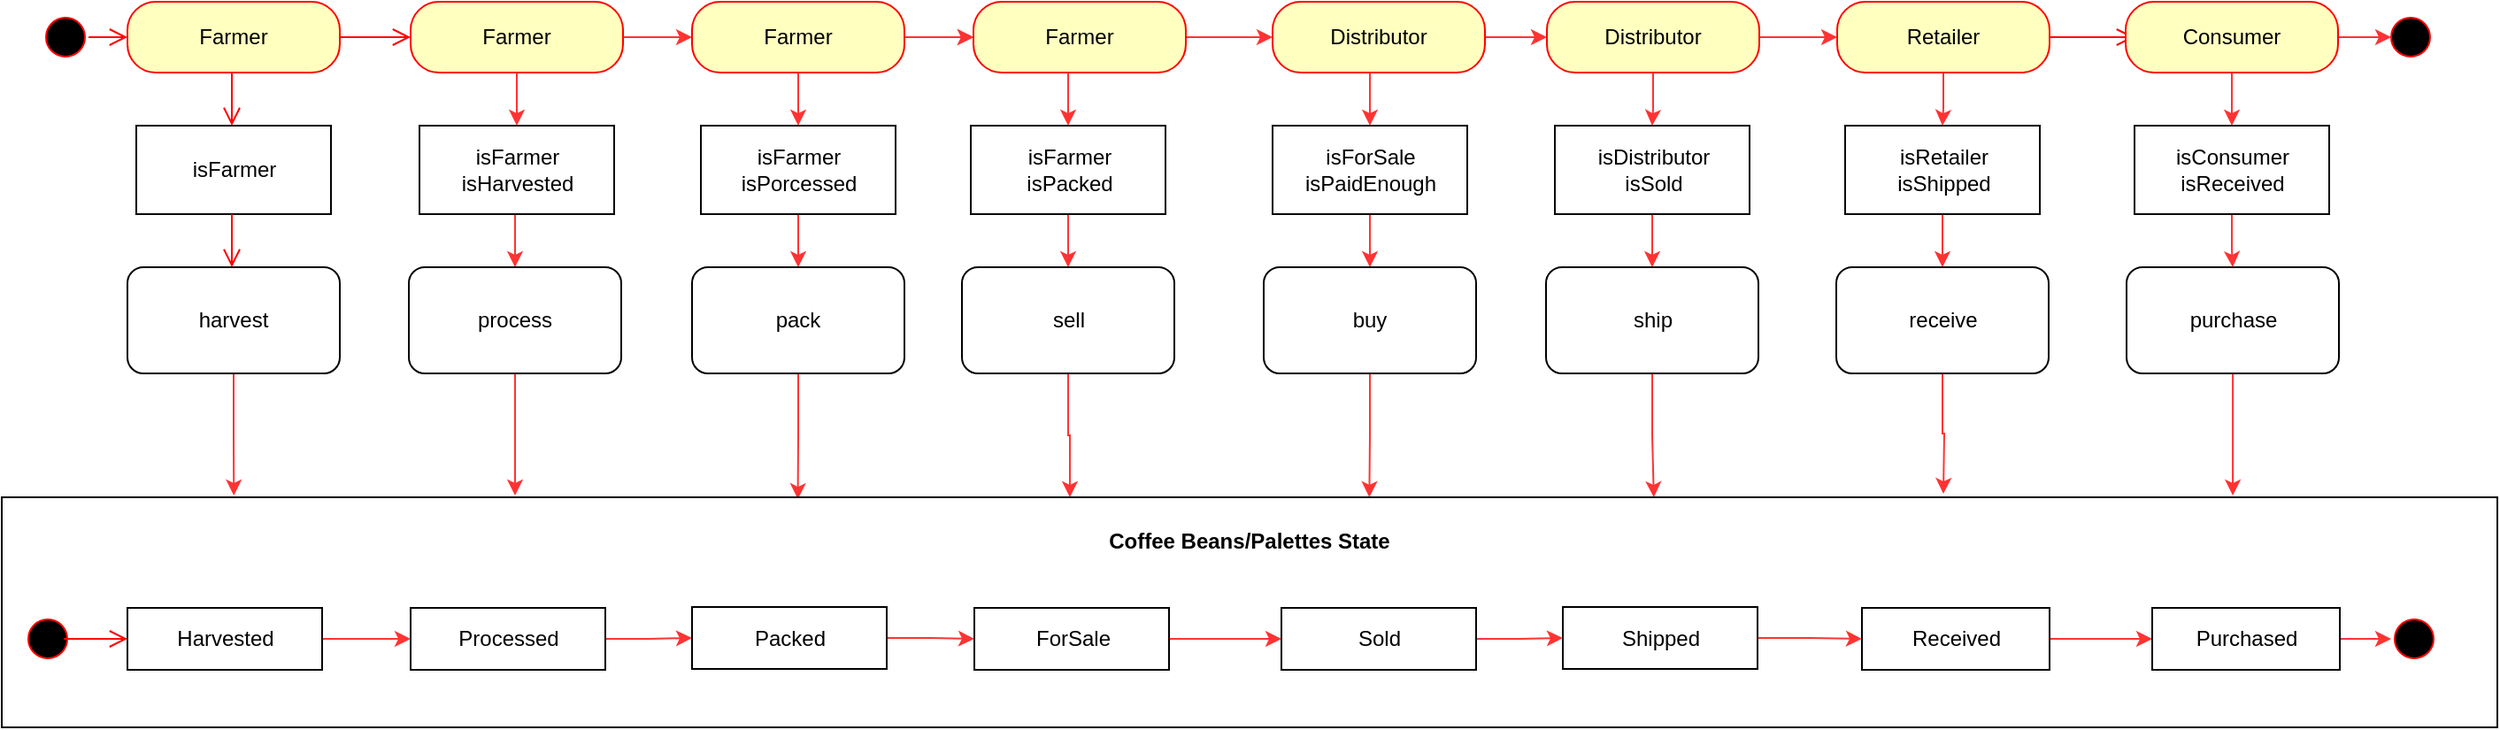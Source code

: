 <mxfile version="10.6.1" type="device"><diagram id="Rg_nst_ymNyON71BbgSy" name="Page-1"><mxGraphModel dx="737" dy="478" grid="1" gridSize="10" guides="1" tooltips="1" connect="1" arrows="1" fold="1" page="1" pageScale="1" pageWidth="850" pageHeight="1100" math="0" shadow="0"><root><mxCell id="0"/><mxCell id="1" parent="0"/><mxCell id="Gx8uvBNxCwBHwCi8qTci-1" value="" style="ellipse;html=1;shape=startState;fillColor=#000000;strokeColor=#ff0000;" parent="1" vertex="1"><mxGeometry x="41" y="25" width="30" height="30" as="geometry"/></mxCell><mxCell id="Gx8uvBNxCwBHwCi8qTci-2" value="" style="edgeStyle=orthogonalEdgeStyle;html=1;verticalAlign=bottom;endArrow=open;endSize=8;strokeColor=#ff0000;" parent="1" edge="1"><mxGeometry relative="1" as="geometry"><mxPoint x="91" y="40" as="targetPoint"/><mxPoint x="69" y="40" as="sourcePoint"/></mxGeometry></mxCell><mxCell id="Gx8uvBNxCwBHwCi8qTci-3" value="Farmer" style="rounded=1;whiteSpace=wrap;html=1;arcSize=40;fontColor=#000000;fillColor=#ffffc0;strokeColor=#ff0000;" parent="1" vertex="1"><mxGeometry x="91" y="20" width="120" height="40" as="geometry"/></mxCell><mxCell id="Gx8uvBNxCwBHwCi8qTci-4" value="" style="edgeStyle=orthogonalEdgeStyle;html=1;verticalAlign=bottom;endArrow=open;endSize=8;strokeColor=#ff0000;exitX=1;exitY=0.5;exitDx=0;exitDy=0;" parent="1" source="Gx8uvBNxCwBHwCi8qTci-3" edge="1"><mxGeometry relative="1" as="geometry"><mxPoint x="251" y="40" as="targetPoint"/></mxGeometry></mxCell><mxCell id="Gx8uvBNxCwBHwCi8qTci-76" style="edgeStyle=orthogonalEdgeStyle;rounded=0;orthogonalLoop=1;jettySize=auto;html=1;exitX=0.5;exitY=1;exitDx=0;exitDy=0;entryX=0.5;entryY=0;entryDx=0;entryDy=0;strokeColor=#FF3333;" parent="1" source="Gx8uvBNxCwBHwCi8qTci-6" target="Gx8uvBNxCwBHwCi8qTci-13" edge="1"><mxGeometry relative="1" as="geometry"/></mxCell><mxCell id="Gx8uvBNxCwBHwCi8qTci-116" value="" style="edgeStyle=orthogonalEdgeStyle;rounded=0;orthogonalLoop=1;jettySize=auto;html=1;strokeColor=#FF3333;" parent="1" source="Gx8uvBNxCwBHwCi8qTci-6" target="Gx8uvBNxCwBHwCi8qTci-7" edge="1"><mxGeometry relative="1" as="geometry"/></mxCell><mxCell id="Gx8uvBNxCwBHwCi8qTci-6" value="Farmer" style="rounded=1;whiteSpace=wrap;html=1;arcSize=40;fontColor=#000000;fillColor=#ffffc0;strokeColor=#ff0000;" parent="1" vertex="1"><mxGeometry x="251" y="20" width="120" height="40" as="geometry"/></mxCell><mxCell id="Gx8uvBNxCwBHwCi8qTci-79" style="edgeStyle=orthogonalEdgeStyle;rounded=0;orthogonalLoop=1;jettySize=auto;html=1;exitX=0.5;exitY=1;exitDx=0;exitDy=0;entryX=0.5;entryY=0;entryDx=0;entryDy=0;strokeColor=#FF3333;" parent="1" source="Gx8uvBNxCwBHwCi8qTci-7" target="Gx8uvBNxCwBHwCi8qTci-14" edge="1"><mxGeometry relative="1" as="geometry"/></mxCell><mxCell id="Gx8uvBNxCwBHwCi8qTci-117" value="" style="edgeStyle=orthogonalEdgeStyle;rounded=0;orthogonalLoop=1;jettySize=auto;html=1;strokeColor=#FF3333;" parent="1" source="Gx8uvBNxCwBHwCi8qTci-7" target="Gx8uvBNxCwBHwCi8qTci-8" edge="1"><mxGeometry relative="1" as="geometry"/></mxCell><mxCell id="uoguiZGPYAWccvIMBLST-11" value="" style="edgeStyle=orthogonalEdgeStyle;rounded=0;orthogonalLoop=1;jettySize=auto;html=1;strokeColor=#FF3333;" edge="1" parent="1" source="Gx8uvBNxCwBHwCi8qTci-7" target="Gx8uvBNxCwBHwCi8qTci-8"><mxGeometry relative="1" as="geometry"/></mxCell><mxCell id="Gx8uvBNxCwBHwCi8qTci-7" value="Farmer" style="rounded=1;whiteSpace=wrap;html=1;arcSize=40;fontColor=#000000;fillColor=#ffffc0;strokeColor=#ff0000;" parent="1" vertex="1"><mxGeometry x="410" y="20" width="120" height="40" as="geometry"/></mxCell><mxCell id="Gx8uvBNxCwBHwCi8qTci-82" style="edgeStyle=orthogonalEdgeStyle;rounded=0;orthogonalLoop=1;jettySize=auto;html=1;exitX=0.5;exitY=1;exitDx=0;exitDy=0;entryX=0.5;entryY=0;entryDx=0;entryDy=0;strokeColor=#FF3333;" parent="1" source="Gx8uvBNxCwBHwCi8qTci-8" target="Gx8uvBNxCwBHwCi8qTci-16" edge="1"><mxGeometry relative="1" as="geometry"/></mxCell><mxCell id="Gx8uvBNxCwBHwCi8qTci-118" value="" style="edgeStyle=orthogonalEdgeStyle;rounded=0;orthogonalLoop=1;jettySize=auto;html=1;strokeColor=#FF3333;" parent="1" source="Gx8uvBNxCwBHwCi8qTci-8" target="Gx8uvBNxCwBHwCi8qTci-9" edge="1"><mxGeometry relative="1" as="geometry"/></mxCell><mxCell id="Gx8uvBNxCwBHwCi8qTci-8" value="Farmer" style="rounded=1;whiteSpace=wrap;html=1;arcSize=40;fontColor=#000000;fillColor=#ffffc0;strokeColor=#ff0000;" parent="1" vertex="1"><mxGeometry x="569" y="20" width="120" height="40" as="geometry"/></mxCell><mxCell id="Gx8uvBNxCwBHwCi8qTci-86" style="edgeStyle=orthogonalEdgeStyle;rounded=0;orthogonalLoop=1;jettySize=auto;html=1;exitX=0.5;exitY=1;exitDx=0;exitDy=0;entryX=0.5;entryY=0;entryDx=0;entryDy=0;strokeColor=#FF3333;" parent="1" source="Gx8uvBNxCwBHwCi8qTci-9" target="Gx8uvBNxCwBHwCi8qTci-17" edge="1"><mxGeometry relative="1" as="geometry"/></mxCell><mxCell id="Gx8uvBNxCwBHwCi8qTci-119" value="" style="edgeStyle=orthogonalEdgeStyle;rounded=0;orthogonalLoop=1;jettySize=auto;html=1;strokeColor=#FF3333;" parent="1" source="Gx8uvBNxCwBHwCi8qTci-9" target="Gx8uvBNxCwBHwCi8qTci-10" edge="1"><mxGeometry relative="1" as="geometry"/></mxCell><mxCell id="Gx8uvBNxCwBHwCi8qTci-9" value="Distributor" style="rounded=1;whiteSpace=wrap;html=1;arcSize=40;fontColor=#000000;fillColor=#ffffc0;strokeColor=#ff0000;" parent="1" vertex="1"><mxGeometry x="738" y="20" width="120" height="40" as="geometry"/></mxCell><mxCell id="Gx8uvBNxCwBHwCi8qTci-120" value="" style="edgeStyle=orthogonalEdgeStyle;rounded=0;orthogonalLoop=1;jettySize=auto;html=1;strokeColor=#FF3333;" parent="1" source="Gx8uvBNxCwBHwCi8qTci-10" target="Gx8uvBNxCwBHwCi8qTci-11" edge="1"><mxGeometry relative="1" as="geometry"/></mxCell><mxCell id="Gx8uvBNxCwBHwCi8qTci-127" value="" style="edgeStyle=orthogonalEdgeStyle;rounded=0;orthogonalLoop=1;jettySize=auto;html=1;strokeColor=#FF3333;" parent="1" source="Gx8uvBNxCwBHwCi8qTci-10" target="Gx8uvBNxCwBHwCi8qTci-18" edge="1"><mxGeometry relative="1" as="geometry"/></mxCell><mxCell id="Gx8uvBNxCwBHwCi8qTci-10" value="Distributor" style="rounded=1;whiteSpace=wrap;html=1;arcSize=40;fontColor=#000000;fillColor=#ffffc0;strokeColor=#ff0000;" parent="1" vertex="1"><mxGeometry x="893" y="20" width="120" height="40" as="geometry"/></mxCell><mxCell id="Gx8uvBNxCwBHwCi8qTci-128" value="" style="edgeStyle=orthogonalEdgeStyle;rounded=0;orthogonalLoop=1;jettySize=auto;html=1;strokeColor=#FF3333;" parent="1" source="Gx8uvBNxCwBHwCi8qTci-11" target="Gx8uvBNxCwBHwCi8qTci-19" edge="1"><mxGeometry relative="1" as="geometry"/></mxCell><mxCell id="Gx8uvBNxCwBHwCi8qTci-11" value="Retailer" style="rounded=1;whiteSpace=wrap;html=1;arcSize=40;fontColor=#000000;fillColor=#ffffc0;strokeColor=#ff0000;" parent="1" vertex="1"><mxGeometry x="1057" y="20" width="120" height="40" as="geometry"/></mxCell><mxCell id="Gx8uvBNxCwBHwCi8qTci-12" value="isFarmer" style="html=1;" parent="1" vertex="1"><mxGeometry x="96" y="90" width="110" height="50" as="geometry"/></mxCell><mxCell id="Gx8uvBNxCwBHwCi8qTci-77" style="edgeStyle=orthogonalEdgeStyle;rounded=0;orthogonalLoop=1;jettySize=auto;html=1;exitX=0.5;exitY=1;exitDx=0;exitDy=0;entryX=0.5;entryY=0;entryDx=0;entryDy=0;strokeColor=#FF3333;" parent="1" source="Gx8uvBNxCwBHwCi8qTci-13" target="Gx8uvBNxCwBHwCi8qTci-29" edge="1"><mxGeometry relative="1" as="geometry"/></mxCell><mxCell id="Gx8uvBNxCwBHwCi8qTci-13" value="isFarmer&lt;br&gt;isHarvested&lt;br&gt;" style="html=1;" parent="1" vertex="1"><mxGeometry x="256" y="90" width="110" height="50" as="geometry"/></mxCell><mxCell id="Gx8uvBNxCwBHwCi8qTci-78" style="edgeStyle=orthogonalEdgeStyle;rounded=0;orthogonalLoop=1;jettySize=auto;html=1;exitX=0.5;exitY=1;exitDx=0;exitDy=0;entryX=0.5;entryY=0;entryDx=0;entryDy=0;strokeColor=#FF3333;" parent="1" source="Gx8uvBNxCwBHwCi8qTci-14" target="Gx8uvBNxCwBHwCi8qTci-30" edge="1"><mxGeometry relative="1" as="geometry"/></mxCell><mxCell id="Gx8uvBNxCwBHwCi8qTci-14" value="isFarmer&lt;br&gt;isPorcessed&lt;br&gt;" style="html=1;" parent="1" vertex="1"><mxGeometry x="415" y="90" width="110" height="50" as="geometry"/></mxCell><mxCell id="Gx8uvBNxCwBHwCi8qTci-84" style="edgeStyle=orthogonalEdgeStyle;rounded=0;orthogonalLoop=1;jettySize=auto;html=1;exitX=0.5;exitY=1;exitDx=0;exitDy=0;entryX=0.5;entryY=0;entryDx=0;entryDy=0;strokeColor=#FF3333;" parent="1" source="Gx8uvBNxCwBHwCi8qTci-16" target="Gx8uvBNxCwBHwCi8qTci-24" edge="1"><mxGeometry relative="1" as="geometry"/></mxCell><mxCell id="Gx8uvBNxCwBHwCi8qTci-16" value="isFarmer&lt;br&gt;isPacked&lt;br&gt;" style="html=1;" parent="1" vertex="1"><mxGeometry x="567.5" y="90" width="110" height="50" as="geometry"/></mxCell><mxCell id="Gx8uvBNxCwBHwCi8qTci-139" value="" style="edgeStyle=orthogonalEdgeStyle;rounded=0;orthogonalLoop=1;jettySize=auto;html=1;strokeColor=#FF3333;" parent="1" source="Gx8uvBNxCwBHwCi8qTci-17" target="Gx8uvBNxCwBHwCi8qTci-25" edge="1"><mxGeometry relative="1" as="geometry"/></mxCell><mxCell id="Gx8uvBNxCwBHwCi8qTci-17" value="isForSale&lt;br&gt;isPaidEnough&lt;br&gt;" style="html=1;" parent="1" vertex="1"><mxGeometry x="738" y="90" width="110" height="50" as="geometry"/></mxCell><mxCell id="Gx8uvBNxCwBHwCi8qTci-140" value="" style="edgeStyle=orthogonalEdgeStyle;rounded=0;orthogonalLoop=1;jettySize=auto;html=1;strokeColor=#FF3333;" parent="1" source="Gx8uvBNxCwBHwCi8qTci-18" target="Gx8uvBNxCwBHwCi8qTci-27" edge="1"><mxGeometry relative="1" as="geometry"/></mxCell><mxCell id="Gx8uvBNxCwBHwCi8qTci-18" value="isDistributor&lt;br&gt;isSold&lt;br&gt;" style="html=1;" parent="1" vertex="1"><mxGeometry x="897.5" y="90" width="110" height="50" as="geometry"/></mxCell><mxCell id="Gx8uvBNxCwBHwCi8qTci-126" value="" style="edgeStyle=orthogonalEdgeStyle;rounded=0;orthogonalLoop=1;jettySize=auto;html=1;strokeColor=#FF3333;" parent="1" source="Gx8uvBNxCwBHwCi8qTci-19" target="Gx8uvBNxCwBHwCi8qTci-28" edge="1"><mxGeometry relative="1" as="geometry"/></mxCell><mxCell id="Gx8uvBNxCwBHwCi8qTci-19" value="isRetailer&lt;br&gt;isShipped&lt;br&gt;" style="html=1;" parent="1" vertex="1"><mxGeometry x="1061.5" y="90" width="110" height="50" as="geometry"/></mxCell><mxCell id="Gx8uvBNxCwBHwCi8qTci-92" style="edgeStyle=orthogonalEdgeStyle;rounded=0;orthogonalLoop=1;jettySize=auto;html=1;exitX=0.5;exitY=1;exitDx=0;exitDy=0;entryX=0.093;entryY=-0.008;entryDx=0;entryDy=0;entryPerimeter=0;strokeColor=#FF3333;" parent="1" source="Gx8uvBNxCwBHwCi8qTci-21" target="Gx8uvBNxCwBHwCi8qTci-39" edge="1"><mxGeometry relative="1" as="geometry"/></mxCell><mxCell id="Gx8uvBNxCwBHwCi8qTci-21" value="harvest" style="rounded=1;whiteSpace=wrap;html=1;" parent="1" vertex="1"><mxGeometry x="91" y="170" width="120" height="60" as="geometry"/></mxCell><mxCell id="Gx8uvBNxCwBHwCi8qTci-96" style="edgeStyle=orthogonalEdgeStyle;rounded=0;orthogonalLoop=1;jettySize=auto;html=1;exitX=0.5;exitY=1;exitDx=0;exitDy=0;entryX=0.428;entryY=0;entryDx=0;entryDy=0;entryPerimeter=0;strokeColor=#FF3333;" parent="1" source="Gx8uvBNxCwBHwCi8qTci-24" target="Gx8uvBNxCwBHwCi8qTci-39" edge="1"><mxGeometry relative="1" as="geometry"/></mxCell><mxCell id="Gx8uvBNxCwBHwCi8qTci-24" value="sell" style="rounded=1;whiteSpace=wrap;html=1;" parent="1" vertex="1"><mxGeometry x="562.5" y="170" width="120" height="60" as="geometry"/></mxCell><mxCell id="uoguiZGPYAWccvIMBLST-13" value="" style="edgeStyle=orthogonalEdgeStyle;rounded=0;orthogonalLoop=1;jettySize=auto;html=1;strokeColor=#FF3333;entryX=0.548;entryY=0;entryDx=0;entryDy=0;entryPerimeter=0;" edge="1" parent="1" source="Gx8uvBNxCwBHwCi8qTci-25" target="Gx8uvBNxCwBHwCi8qTci-39"><mxGeometry relative="1" as="geometry"/></mxCell><mxCell id="Gx8uvBNxCwBHwCi8qTci-25" value="buy" style="rounded=1;whiteSpace=wrap;html=1;" parent="1" vertex="1"><mxGeometry x="733" y="170" width="120" height="60" as="geometry"/></mxCell><mxCell id="Gx8uvBNxCwBHwCi8qTci-124" value="" style="edgeStyle=orthogonalEdgeStyle;rounded=0;orthogonalLoop=1;jettySize=auto;html=1;strokeColor=#FF3333;entryX=0.662;entryY=0;entryDx=0;entryDy=0;entryPerimeter=0;" parent="1" source="Gx8uvBNxCwBHwCi8qTci-27" target="Gx8uvBNxCwBHwCi8qTci-39" edge="1"><mxGeometry relative="1" as="geometry"/></mxCell><mxCell id="Gx8uvBNxCwBHwCi8qTci-27" value="ship" style="rounded=1;whiteSpace=wrap;html=1;" parent="1" vertex="1"><mxGeometry x="892.5" y="170" width="120" height="60" as="geometry"/></mxCell><mxCell id="Gx8uvBNxCwBHwCi8qTci-123" value="" style="edgeStyle=orthogonalEdgeStyle;rounded=0;orthogonalLoop=1;jettySize=auto;html=1;strokeColor=#FF3333;" parent="1" source="Gx8uvBNxCwBHwCi8qTci-28" edge="1"><mxGeometry relative="1" as="geometry"><mxPoint x="1117" y="298" as="targetPoint"/></mxGeometry></mxCell><mxCell id="Gx8uvBNxCwBHwCi8qTci-28" value="receive" style="rounded=1;whiteSpace=wrap;html=1;" parent="1" vertex="1"><mxGeometry x="1056.5" y="170" width="120" height="60" as="geometry"/></mxCell><mxCell id="Gx8uvBNxCwBHwCi8qTci-93" style="edgeStyle=orthogonalEdgeStyle;rounded=0;orthogonalLoop=1;jettySize=auto;html=1;exitX=0.5;exitY=1;exitDx=0;exitDy=0;strokeColor=#FF3333;" parent="1" source="Gx8uvBNxCwBHwCi8qTci-29" edge="1"><mxGeometry relative="1" as="geometry"><mxPoint x="310" y="299" as="targetPoint"/></mxGeometry></mxCell><mxCell id="Gx8uvBNxCwBHwCi8qTci-29" value="process" style="rounded=1;whiteSpace=wrap;html=1;" parent="1" vertex="1"><mxGeometry x="250" y="170" width="120" height="60" as="geometry"/></mxCell><mxCell id="uoguiZGPYAWccvIMBLST-12" value="" style="edgeStyle=orthogonalEdgeStyle;rounded=0;orthogonalLoop=1;jettySize=auto;html=1;strokeColor=#FF3333;entryX=0.319;entryY=0.008;entryDx=0;entryDy=0;entryPerimeter=0;" edge="1" parent="1" source="Gx8uvBNxCwBHwCi8qTci-30" target="Gx8uvBNxCwBHwCi8qTci-39"><mxGeometry relative="1" as="geometry"/></mxCell><mxCell id="Gx8uvBNxCwBHwCi8qTci-30" value="pack" style="rounded=1;whiteSpace=wrap;html=1;" parent="1" vertex="1"><mxGeometry x="410" y="170" width="120" height="60" as="geometry"/></mxCell><mxCell id="Gx8uvBNxCwBHwCi8qTci-39" value="&lt;p style=&quot;margin: 0px ; margin-top: 4px ; text-align: center&quot;&gt;&lt;br&gt;&lt;b&gt;Coffee Beans/Palettes State&lt;/b&gt;&lt;/p&gt;" style="verticalAlign=top;align=left;overflow=fill;fontSize=12;fontFamily=Helvetica;html=1;" parent="1" vertex="1"><mxGeometry x="20" y="300" width="1410" height="130" as="geometry"/></mxCell><mxCell id="Gx8uvBNxCwBHwCi8qTci-41" value="" style="ellipse;html=1;shape=startState;fillColor=#000000;strokeColor=#ff0000;" parent="1" vertex="1"><mxGeometry x="1366" y="25" width="30" height="30" as="geometry"/></mxCell><mxCell id="Gx8uvBNxCwBHwCi8qTci-53" value="" style="edgeStyle=orthogonalEdgeStyle;html=1;verticalAlign=bottom;endArrow=open;endSize=8;strokeColor=#ff0000;exitX=1;exitY=0.5;exitDx=0;exitDy=0;" parent="1" source="Gx8uvBNxCwBHwCi8qTci-11" edge="1"><mxGeometry relative="1" as="geometry"><mxPoint x="1225" y="40" as="targetPoint"/><mxPoint x="1199" y="40" as="sourcePoint"/><Array as="points"/></mxGeometry></mxCell><mxCell id="Gx8uvBNxCwBHwCi8qTci-54" value="" style="ellipse;html=1;shape=startState;fillColor=#000000;strokeColor=#ff0000;" parent="1" vertex="1"><mxGeometry x="31" y="365" width="30" height="30" as="geometry"/></mxCell><mxCell id="Gx8uvBNxCwBHwCi8qTci-104" value="" style="edgeStyle=orthogonalEdgeStyle;rounded=0;orthogonalLoop=1;jettySize=auto;html=1;strokeColor=#FF3333;" parent="1" source="Gx8uvBNxCwBHwCi8qTci-55" target="Gx8uvBNxCwBHwCi8qTci-56" edge="1"><mxGeometry relative="1" as="geometry"/></mxCell><mxCell id="Gx8uvBNxCwBHwCi8qTci-55" value="Harvested" style="html=1;" parent="1" vertex="1"><mxGeometry x="91" y="362.5" width="110" height="35" as="geometry"/></mxCell><mxCell id="Gx8uvBNxCwBHwCi8qTci-105" value="" style="edgeStyle=orthogonalEdgeStyle;rounded=0;orthogonalLoop=1;jettySize=auto;html=1;strokeColor=#FF3333;" parent="1" source="Gx8uvBNxCwBHwCi8qTci-56" target="Gx8uvBNxCwBHwCi8qTci-57" edge="1"><mxGeometry relative="1" as="geometry"/></mxCell><mxCell id="Gx8uvBNxCwBHwCi8qTci-56" value="Processed" style="html=1;" parent="1" vertex="1"><mxGeometry x="251" y="362.5" width="110" height="35" as="geometry"/></mxCell><mxCell id="Gx8uvBNxCwBHwCi8qTci-106" value="" style="edgeStyle=orthogonalEdgeStyle;rounded=0;orthogonalLoop=1;jettySize=auto;html=1;strokeColor=#FF3333;" parent="1" source="Gx8uvBNxCwBHwCi8qTci-57" target="Gx8uvBNxCwBHwCi8qTci-58" edge="1"><mxGeometry relative="1" as="geometry"/></mxCell><mxCell id="Gx8uvBNxCwBHwCi8qTci-57" value="Packed" style="html=1;" parent="1" vertex="1"><mxGeometry x="410" y="362" width="110" height="35" as="geometry"/></mxCell><mxCell id="Gx8uvBNxCwBHwCi8qTci-107" value="" style="edgeStyle=orthogonalEdgeStyle;rounded=0;orthogonalLoop=1;jettySize=auto;html=1;strokeColor=#FF3333;" parent="1" source="Gx8uvBNxCwBHwCi8qTci-58" target="Gx8uvBNxCwBHwCi8qTci-59" edge="1"><mxGeometry relative="1" as="geometry"/></mxCell><mxCell id="Gx8uvBNxCwBHwCi8qTci-58" value="ForSale" style="html=1;" parent="1" vertex="1"><mxGeometry x="569.5" y="362.5" width="110" height="35" as="geometry"/></mxCell><mxCell id="Gx8uvBNxCwBHwCi8qTci-108" value="" style="edgeStyle=orthogonalEdgeStyle;rounded=0;orthogonalLoop=1;jettySize=auto;html=1;strokeColor=#FF3333;" parent="1" source="Gx8uvBNxCwBHwCi8qTci-59" target="Gx8uvBNxCwBHwCi8qTci-60" edge="1"><mxGeometry relative="1" as="geometry"/></mxCell><mxCell id="Gx8uvBNxCwBHwCi8qTci-59" value="Sold" style="html=1;" parent="1" vertex="1"><mxGeometry x="743" y="362.5" width="110" height="35" as="geometry"/></mxCell><mxCell id="Gx8uvBNxCwBHwCi8qTci-132" value="" style="edgeStyle=orthogonalEdgeStyle;rounded=0;orthogonalLoop=1;jettySize=auto;html=1;strokeColor=#FF3333;" parent="1" source="Gx8uvBNxCwBHwCi8qTci-60" target="Gx8uvBNxCwBHwCi8qTci-61" edge="1"><mxGeometry relative="1" as="geometry"/></mxCell><mxCell id="Gx8uvBNxCwBHwCi8qTci-60" value="Shipped" style="html=1;" parent="1" vertex="1"><mxGeometry x="902" y="362" width="110" height="35" as="geometry"/></mxCell><mxCell id="uoguiZGPYAWccvIMBLST-18" value="" style="edgeStyle=orthogonalEdgeStyle;rounded=0;orthogonalLoop=1;jettySize=auto;html=1;strokeColor=#FF3333;" edge="1" parent="1" source="Gx8uvBNxCwBHwCi8qTci-61" target="Gx8uvBNxCwBHwCi8qTci-114"><mxGeometry relative="1" as="geometry"/></mxCell><mxCell id="Gx8uvBNxCwBHwCi8qTci-61" value="Received" style="html=1;" parent="1" vertex="1"><mxGeometry x="1071" y="362.5" width="106" height="35" as="geometry"/></mxCell><mxCell id="Gx8uvBNxCwBHwCi8qTci-63" value="" style="ellipse;html=1;shape=startState;fillColor=#000000;strokeColor=#ff0000;" parent="1" vertex="1"><mxGeometry x="1368" y="365" width="30" height="30" as="geometry"/></mxCell><mxCell id="Gx8uvBNxCwBHwCi8qTci-65" value="" style="edgeStyle=orthogonalEdgeStyle;html=1;verticalAlign=bottom;endArrow=open;endSize=8;strokeColor=#ff0000;" parent="1" edge="1"><mxGeometry relative="1" as="geometry"><mxPoint x="150" y="90" as="targetPoint"/><mxPoint x="150" y="60" as="sourcePoint"/></mxGeometry></mxCell><mxCell id="Gx8uvBNxCwBHwCi8qTci-66" value="" style="edgeStyle=orthogonalEdgeStyle;html=1;verticalAlign=bottom;endArrow=open;endSize=8;strokeColor=#ff0000;" parent="1" edge="1"><mxGeometry relative="1" as="geometry"><mxPoint x="150" y="170" as="targetPoint"/><mxPoint x="150" y="140" as="sourcePoint"/></mxGeometry></mxCell><mxCell id="Gx8uvBNxCwBHwCi8qTci-102" value="" style="edgeStyle=orthogonalEdgeStyle;html=1;verticalAlign=bottom;endArrow=open;endSize=8;strokeColor=#ff0000;exitX=0.8;exitY=0.5;exitDx=0;exitDy=0;exitPerimeter=0;entryX=0;entryY=0.5;entryDx=0;entryDy=0;" parent="1" source="Gx8uvBNxCwBHwCi8qTci-54" edge="1" target="Gx8uvBNxCwBHwCi8qTci-55"><mxGeometry relative="1" as="geometry"><mxPoint x="81" y="380" as="targetPoint"/><mxPoint x="59" y="380" as="sourcePoint"/></mxGeometry></mxCell><mxCell id="uoguiZGPYAWccvIMBLST-20" value="" style="edgeStyle=orthogonalEdgeStyle;rounded=0;orthogonalLoop=1;jettySize=auto;html=1;strokeColor=#FF3333;" edge="1" parent="1" source="Gx8uvBNxCwBHwCi8qTci-114"><mxGeometry relative="1" as="geometry"><mxPoint x="1370" y="380" as="targetPoint"/></mxGeometry></mxCell><mxCell id="Gx8uvBNxCwBHwCi8qTci-114" value="Purchased" style="html=1;" parent="1" vertex="1"><mxGeometry x="1235" y="362.5" width="106" height="35" as="geometry"/></mxCell><mxCell id="uoguiZGPYAWccvIMBLST-3" value="" style="edgeStyle=orthogonalEdgeStyle;rounded=0;orthogonalLoop=1;jettySize=auto;html=1;strokeColor=#FF3333;" edge="1" parent="1" source="uoguiZGPYAWccvIMBLST-1"><mxGeometry relative="1" as="geometry"><mxPoint x="1370" y="40" as="targetPoint"/></mxGeometry></mxCell><mxCell id="uoguiZGPYAWccvIMBLST-6" value="" style="edgeStyle=orthogonalEdgeStyle;rounded=0;orthogonalLoop=1;jettySize=auto;html=1;strokeColor=#FF3333;" edge="1" parent="1" source="uoguiZGPYAWccvIMBLST-1" target="uoguiZGPYAWccvIMBLST-5"><mxGeometry relative="1" as="geometry"/></mxCell><mxCell id="uoguiZGPYAWccvIMBLST-1" value="Consumer" style="rounded=1;whiteSpace=wrap;html=1;arcSize=40;fontColor=#000000;fillColor=#ffffc0;strokeColor=#ff0000;" vertex="1" parent="1"><mxGeometry x="1220" y="20" width="120" height="40" as="geometry"/></mxCell><mxCell id="uoguiZGPYAWccvIMBLST-14" value="" style="edgeStyle=orthogonalEdgeStyle;rounded=0;orthogonalLoop=1;jettySize=auto;html=1;strokeColor=#FF3333;entryX=0.894;entryY=-0.008;entryDx=0;entryDy=0;entryPerimeter=0;" edge="1" parent="1" source="uoguiZGPYAWccvIMBLST-4" target="Gx8uvBNxCwBHwCi8qTci-39"><mxGeometry relative="1" as="geometry"/></mxCell><mxCell id="uoguiZGPYAWccvIMBLST-4" value="purchase" style="rounded=1;whiteSpace=wrap;html=1;" vertex="1" parent="1"><mxGeometry x="1220.5" y="170" width="120" height="60" as="geometry"/></mxCell><mxCell id="uoguiZGPYAWccvIMBLST-15" value="" style="edgeStyle=orthogonalEdgeStyle;rounded=0;orthogonalLoop=1;jettySize=auto;html=1;strokeColor=#FF3333;" edge="1" parent="1" source="uoguiZGPYAWccvIMBLST-5" target="uoguiZGPYAWccvIMBLST-4"><mxGeometry relative="1" as="geometry"/></mxCell><mxCell id="uoguiZGPYAWccvIMBLST-5" value="isConsumer&lt;br&gt;isReceived&lt;br&gt;" style="html=1;" vertex="1" parent="1"><mxGeometry x="1225" y="90" width="110" height="50" as="geometry"/></mxCell></root></mxGraphModel></diagram></mxfile>